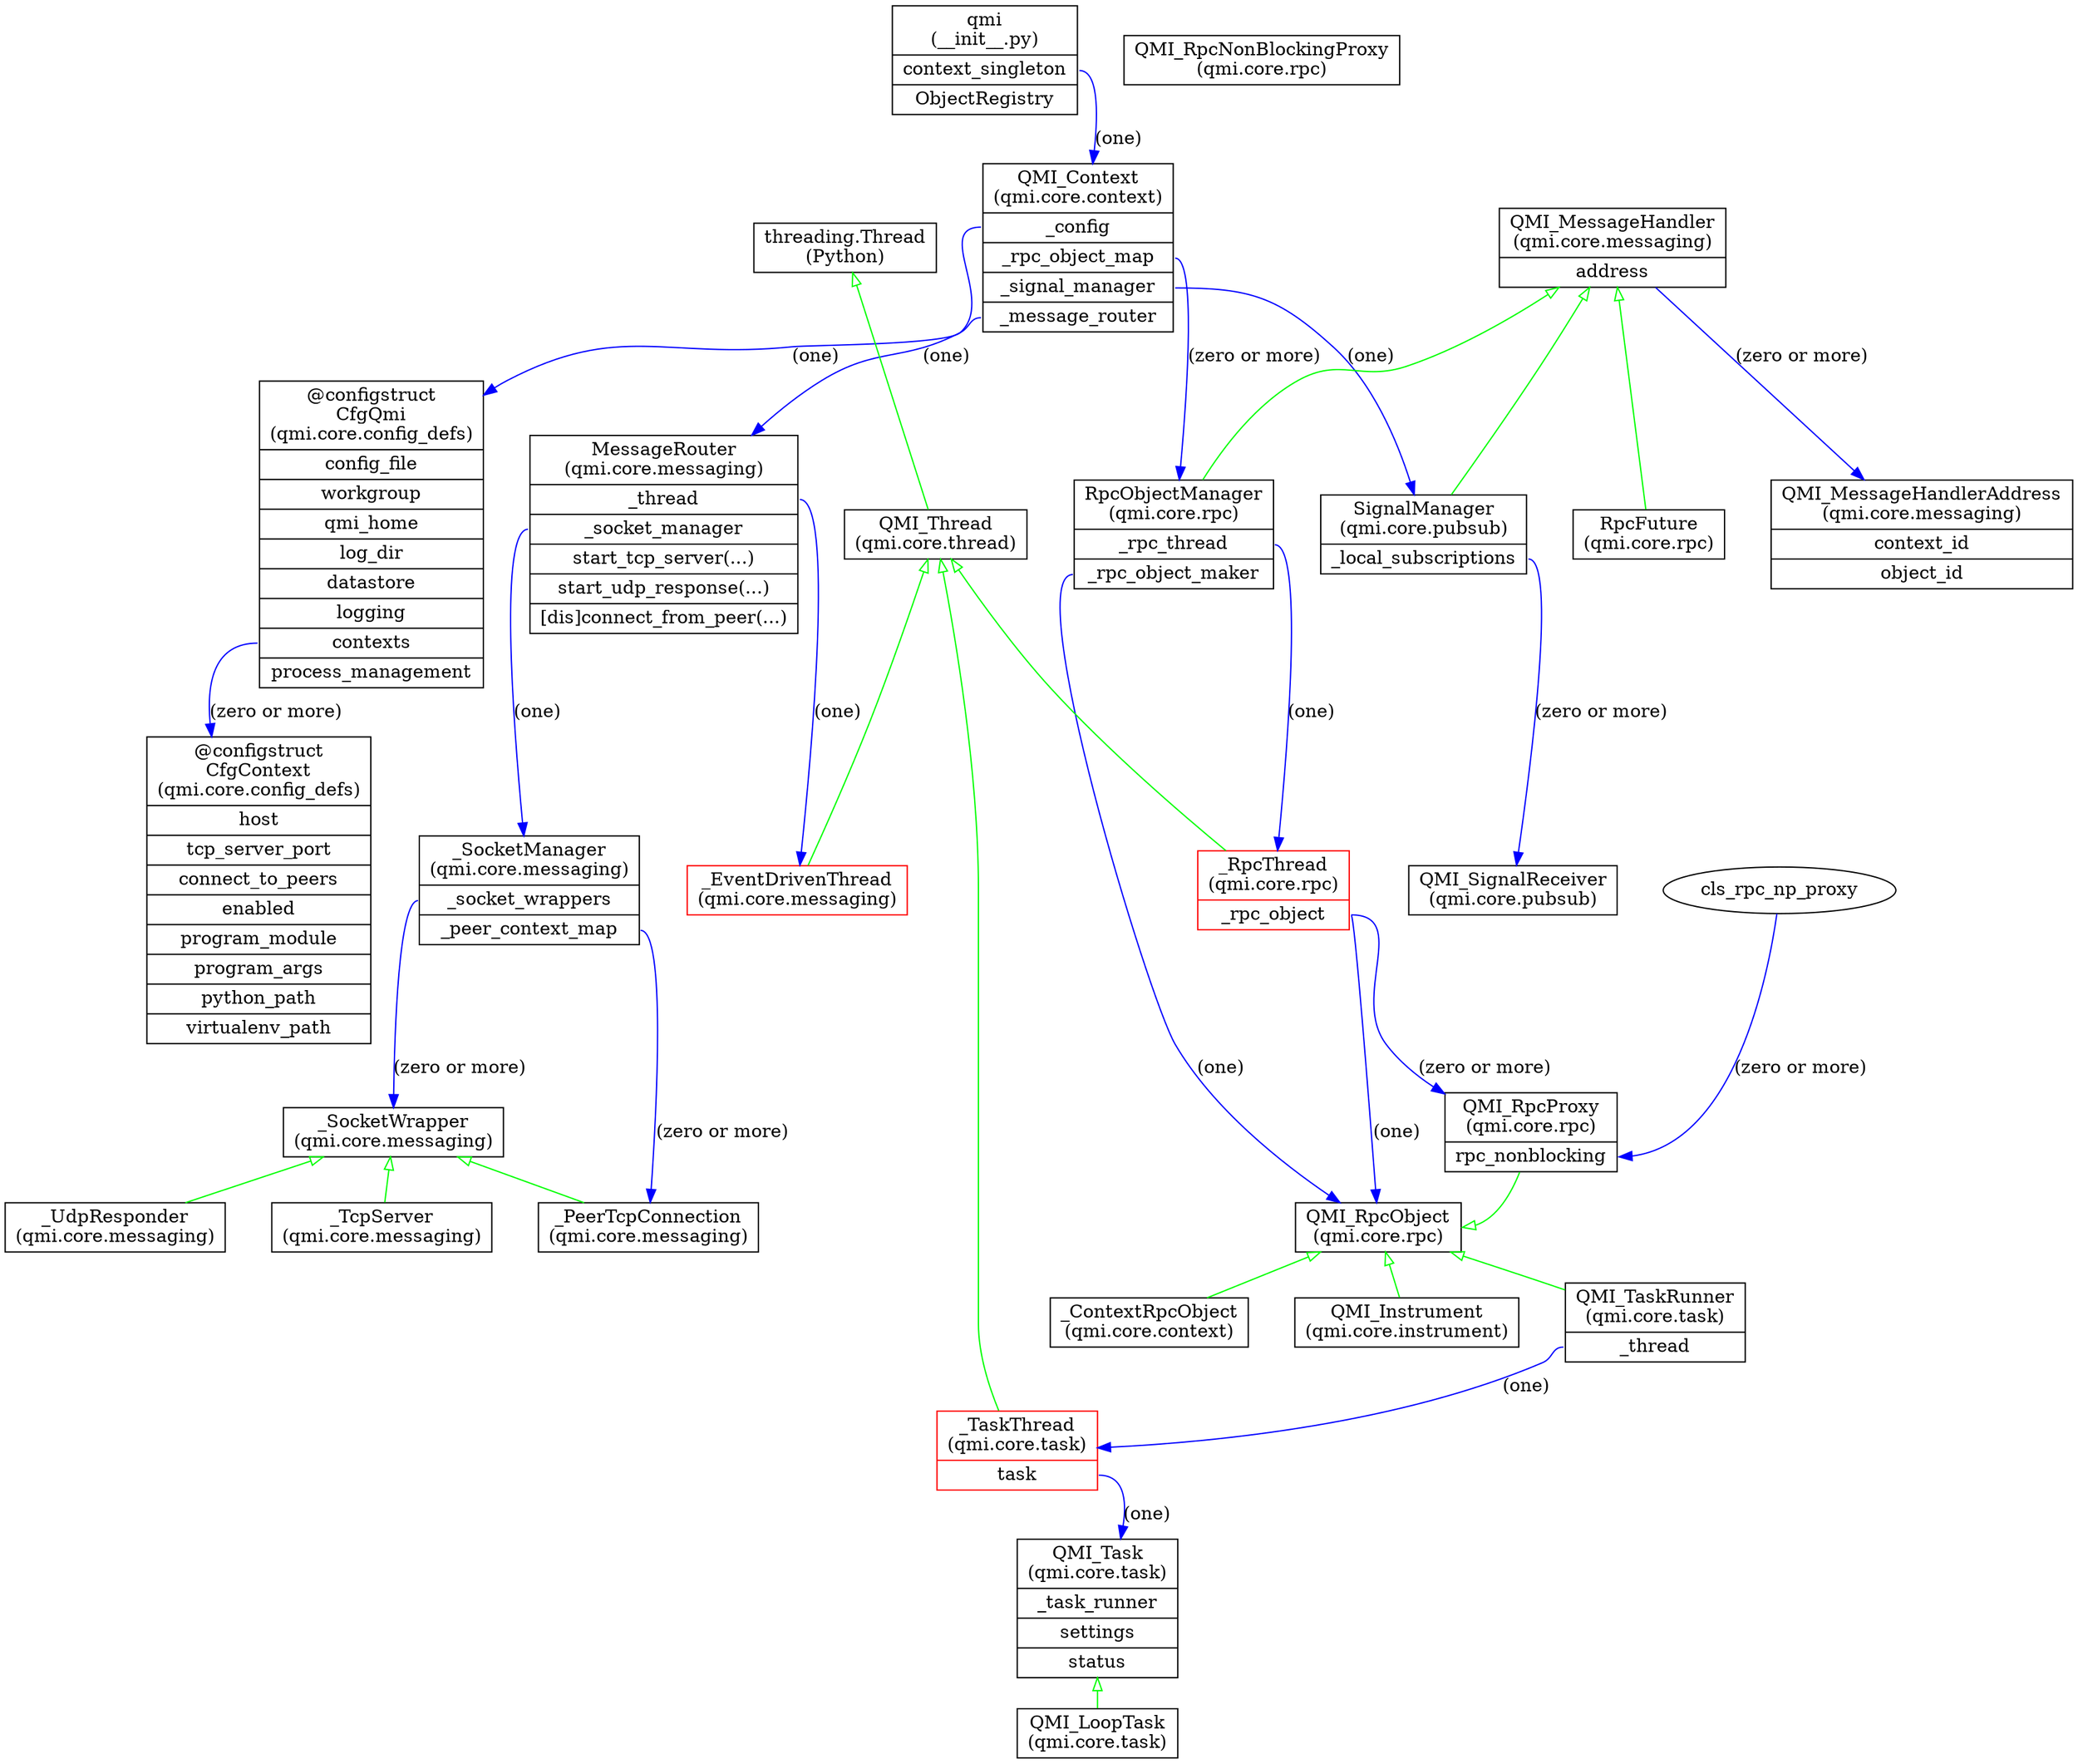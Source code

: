 digraph {
    ranksep=0.3
    nodesep=0.5

    // qmi module

    qmi_module              [shape=record label="{ qmi\n(__init__.py) | <ctx_singleton> context_singleton | ObjectRegistry }"];

    // Classes without a superclass.

    cls_qmi_context         [shape=record label="{ QMI_Context\n(qmi.core.context) | <qmi_config> _config | <rpc_objects> _rpc_object_map | <signal_manager> _signal_manager | <message_router> _message_router }"];

    cls_message_router      [shape=record label="{ MessageRouter\n(qmi.core.messaging) | <thread> _thread | <socket_manager> _socket_manager | start_tcp_server(...) | start_udp_response(...) | [dis]connect_from_peer(...) }" ];

    cls_socket_manager      [shape=record label="{ _SocketManager\n(qmi.core.messaging) | <socket_wrappers> _socket_wrappers | <peer_ctx_map> _peer_context_map }" ];

    cls_cfg_qmi             [shape=record label="{ @configstruct\nCfgQmi\n(qmi.core.config_defs) | <cfg_file> config_file | workgroup | qmi_home | log_dir | datastore | <cfg_logging> logging | <cfg_ctx> contexts | <cfg_proc_mgmt> process_management }"];

    cls_cfg_ctx             [shape=record label="{ @configstruct\nCfgContext\n(qmi.core.config_defs) | host | tcp_server_port | connect_to_peers | enabled | program_module | program_args | python_path | virtualenv_path }"];

    // _SocketWrapper class and its specializations

    cls_socket_wrapper      [shape=record label="{ _SocketWrapper\n(qmi.core.messaging) }" ];
    cls_udp_responder       [shape=record label="{ _UdpResponder\n(qmi.core.messaging) }" ];
    cls_peer_tcp_connection [shape=record label="{ _PeerTcpConnection\n(qmi.core.messaging) }" ];
    cls_tcp_server          [shape=record label="{ _TcpServer\n(qmi.core.messaging) }" ];

    // QMI_MessageHandler class and its specializations

    cls_qmi_message_handler [shape=record label="{ QMI_MessageHandler\n(qmi.core.messaging) | <msghanlderaddr> address }" ];
    cls_qmi_msg_handlr_addr [shape=record label="{ QMI_MessageHandlerAddress\n(qmi.core.messaging) | context_id | object_id }" ];
    cls_rpc_object_manager  [shape=record label="{ RpcObjectManager\n(qmi.core.rpc) | <rpc_thread> _rpc_thread | <rpc_obj_mkr> _rpc_object_maker }" ];
    cls_rpc_future          [shape=record label="{ RpcFuture\n(qmi.core.rpc) }" ];
    cls_signal_manager      [shape=record label="{ SignalManager\n(qmi.core.pubsub) | <local_subs> _local_subscriptions }" ];

    // QMI_RpcObject class and its specializations

    cls_rpc_object          [shape=record label="{ QMI_RpcObject\n(qmi.core.rpc) }" ];
    cls_rpc_proxy           [shape=record label="{ QMI_RpcProxy\n(qmi.core.rpc) | <nonblocking> rpc_nonblocking }" ];
    cls_rpc_nb_proxy        [shape=record label="{ QMI_RpcNonBlockingProxy\n(qmi.core.rpc) }" ];
    cls_context_rpc_object  [shape=record label="{ _ContextRpcObject\n(qmi.core.context) }" ];
    cls_qmi_instrument      [shape=record label="{ QMI_Instrument\n(qmi.core.instrument) }" ];

    // QMI Thread class and derivatives

    cls_python_thread       [shape=record label="{ threading.Thread\n(Python) }" ];
    cls_qmi_thread          [shape=record label="{ QMI_Thread\n(qmi.core.thread) }" ];
    cls_rpc_thread          [shape=record label="{ _RpcThread\n(qmi.core.rpc) | <rpc_object> _rpc_object}" color=red ];
    cls_event_driven_thread [shape=record label="{ _EventDrivenThread\n(qmi.core.messaging) }" color=red ];
    cls_task_thread         [shape=record label="{ _TaskThread\n(qmi.core.task) | <task> task }" color=red ];

    // QMI_Task stuff

    cls_qmi_task_runner     [shape=record label="{ QMI_TaskRunner\n(qmi.core.task) | <thread> _thread }" ];
    cls_qmi_task            [shape=record label="{ QMI_Task\n(qmi.core.task) | <task_runner> _task_runner | settings | status }"];
    cls_qmi_looptask        [shape=record label="{ QMI_LoopTask\n(qmi.core.task) }"];

    // QMI Signal stuff (other than the Messages)

    cls_qmi_signalrecv      [shape=record label="{ QMI_SignalReceiver\n(qmi.core.pubsub) }"];

    // Specializations

    cls_qmi_message_handler -> cls_rpc_object_manager  [dir="back" arrowtail="onormal" color="green"];
    cls_qmi_message_handler -> cls_rpc_future          [dir="back" arrowtail="onormal" color="green"];
    cls_qmi_message_handler -> cls_signal_manager      [dir="back" arrowtail="onormal" color="green"];

    cls_python_thread -> cls_qmi_thread                [dir="back" arrowtail="onormal" color="green"];
    cls_qmi_thread    -> cls_rpc_thread                [dir="back" arrowtail="onormal" color="green"];
    cls_qmi_thread    -> cls_event_driven_thread       [dir="back" arrowtail="onormal" color="green"];
    cls_qmi_thread    -> cls_task_thread               [dir="back" arrowtail="onormal" color="green"];

    cls_rpc_proxy  -> cls_rpc_object:e                 [arrowhead="onormal" color="green"];
    cls_rpc_object -> cls_context_rpc_object           [dir="back" arrowtail="onormal" color="green"];
    cls_rpc_object -> cls_qmi_instrument               [dir="back" arrowtail="onormal" color="green"];
    cls_rpc_object -> cls_qmi_task_runner              [dir="back" arrowtail="onormal" color="green"];

    cls_socket_wrapper    -> cls_udp_responder         [dir="back" arrowtail="onormal" color="green"];
    cls_socket_wrapper    -> cls_peer_tcp_connection   [dir="back" arrowtail="onormal" color="green"];
    cls_socket_wrapper    -> cls_tcp_server            [dir="back" arrowtail="onormal" color="green"];

    cls_qmi_task    -> cls_qmi_looptask                [dir="back" arrowtail="onormal" color="green"];

    // Ownership

    qmi_module:ctx_singleton:e           -> cls_qmi_context         [color="blue", label="(one)"];

    cls_qmi_context:qmi_config:w         -> cls_cfg_qmi             [color="blue", label="(one)"];
    cls_qmi_context:rpc_objects:e        -> cls_rpc_object_manager  [color="blue", label="(zero or more)"];
    cls_rpc_thread:rpc_object:e          -> cls_rpc_object          [color="blue", label="(one)"];
    cls_rpc_thread:rpc_object:e          -> cls_rpc_proxy           [color="blue", label="(zero or more)"];
    cls_rpc_object_manager:rpc_thread:e  -> cls_rpc_thread          [color="blue", label="(one)"];
    cls_rpc_object_manager:rpc_obj_mkr:w -> cls_rpc_object          [color="blue", label="(one)"];
    cls_rpc_np_proxy               -> cls_rpc_proxy:nonblocking:e   [color="blue", label="(zero or more)"];

    cls_signal_manager:local_subs:e      -> cls_qmi_signalrecv      [color="blue", label="(zero or more)"];

    cls_qmi_message_handler:address:e    -> cls_qmi_msg_handlr_addr [color="blue", label="(zero or more)"];

    cls_cfg_qmi:cfg_ctx:w                -> cls_cfg_ctx             [color="blue", label="(zero or more)"];

    cls_qmi_task_runner:thread:w         -> cls_task_thread         [color="blue", label="(one)"];
    cls_task_thread:task:e               -> cls_qmi_task            [color="blue", label="(one)"];

    cls_message_router:thread:e          -> cls_event_driven_thread [color="blue", label="(one)"];
    cls_message_router:socket_manager:w  -> cls_socket_manager      [color="blue", label="(one)"];
    cls_socket_manager:socket_wrappers:w -> cls_socket_wrapper      [color="blue", label="(zero or more)"];
    cls_socket_manager:peer_ctx_map:e    -> cls_peer_tcp_connection [color="blue", label="(zero or more)"];

    cls_qmi_context:signal_manager:e     -> cls_signal_manager      [color="blue", label="(one)"];
    cls_qmi_context:message_router:w     -> cls_message_router      [color="blue", label="(one)"];
}
